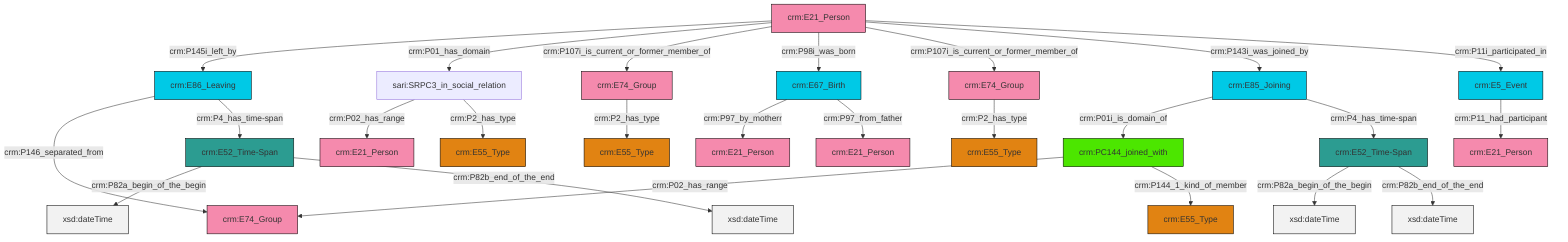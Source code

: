 graph TD
classDef Literal fill:#f2f2f2,stroke:#000000;
classDef CRM_Entity fill:#FFFFFF,stroke:#000000;
classDef Temporal_Entity fill:#00C9E6, stroke:#000000;
classDef Type fill:#E18312, stroke:#000000;
classDef Time-Span fill:#2C9C91, stroke:#000000;
classDef Appellation fill:#FFEB7F, stroke:#000000;
classDef Place fill:#008836, stroke:#000000;
classDef Persistent_Item fill:#B266B2, stroke:#000000;
classDef Conceptual_Object fill:#FFD700, stroke:#000000;
classDef Physical_Thing fill:#D2B48C, stroke:#000000;
classDef Actor fill:#f58aad, stroke:#000000;
classDef PC_Classes fill:#4ce600, stroke:#000000;
classDef Multi fill:#cccccc,stroke:#000000;

2["sari:SRPC3_in_social_relation"]:::Default -->|crm:P02_has_range| 0["crm:E21_Person"]:::Actor
3["crm:E5_Event"]:::Temporal_Entity -->|crm:P11_had_participant| 4["crm:E21_Person"]:::Actor
5["crm:E85_Joining"]:::Temporal_Entity -->|crm:P01i_is_domain_of| 6["crm:PC144_joined_with"]:::PC_Classes
6["crm:PC144_joined_with"]:::PC_Classes -->|crm:P02_has_range| 7["crm:E74_Group"]:::Actor
14["crm:E21_Person"]:::Actor -->|crm:P145i_left_by| 16["crm:E86_Leaving"]:::Temporal_Entity
14["crm:E21_Person"]:::Actor -->|crm:P01_has_domain| 2["sari:SRPC3_in_social_relation"]:::Default
16["crm:E86_Leaving"]:::Temporal_Entity -->|crm:P146_separated_from| 7["crm:E74_Group"]:::Actor
17["crm:E67_Birth"]:::Temporal_Entity -->|crm:P97_by_motherr| 20["crm:E21_Person"]:::Actor
2["sari:SRPC3_in_social_relation"]:::Default -->|crm:P2_has_type| 21["crm:E55_Type"]:::Type
14["crm:E21_Person"]:::Actor -->|crm:P107i_is_current_or_former_member_of| 22["crm:E74_Group"]:::Actor
16["crm:E86_Leaving"]:::Temporal_Entity -->|crm:P4_has_time-span| 10["crm:E52_Time-Span"]:::Time-Span
14["crm:E21_Person"]:::Actor -->|crm:P98i_was_born| 17["crm:E67_Birth"]:::Temporal_Entity
6["crm:PC144_joined_with"]:::PC_Classes -->|crm:P144_1_kind_of_member| 27["crm:E55_Type"]:::Type
17["crm:E67_Birth"]:::Temporal_Entity -->|crm:P97_from_father| 31["crm:E21_Person"]:::Actor
22["crm:E74_Group"]:::Actor -->|crm:P2_has_type| 28["crm:E55_Type"]:::Type
8["crm:E52_Time-Span"]:::Time-Span -->|crm:P82a_begin_of_the_begin| 32[xsd:dateTime]:::Literal
8["crm:E52_Time-Span"]:::Time-Span -->|crm:P82b_end_of_the_end| 34[xsd:dateTime]:::Literal
10["crm:E52_Time-Span"]:::Time-Span -->|crm:P82a_begin_of_the_begin| 35[xsd:dateTime]:::Literal
14["crm:E21_Person"]:::Actor -->|crm:P107i_is_current_or_former_member_of| 36["crm:E74_Group"]:::Actor
5["crm:E85_Joining"]:::Temporal_Entity -->|crm:P4_has_time-span| 8["crm:E52_Time-Span"]:::Time-Span
14["crm:E21_Person"]:::Actor -->|crm:P143i_was_joined_by| 5["crm:E85_Joining"]:::Temporal_Entity
14["crm:E21_Person"]:::Actor -->|crm:P11i_participated_in| 3["crm:E5_Event"]:::Temporal_Entity
36["crm:E74_Group"]:::Actor -->|crm:P2_has_type| 12["crm:E55_Type"]:::Type
10["crm:E52_Time-Span"]:::Time-Span -->|crm:P82b_end_of_the_end| 44[xsd:dateTime]:::Literal